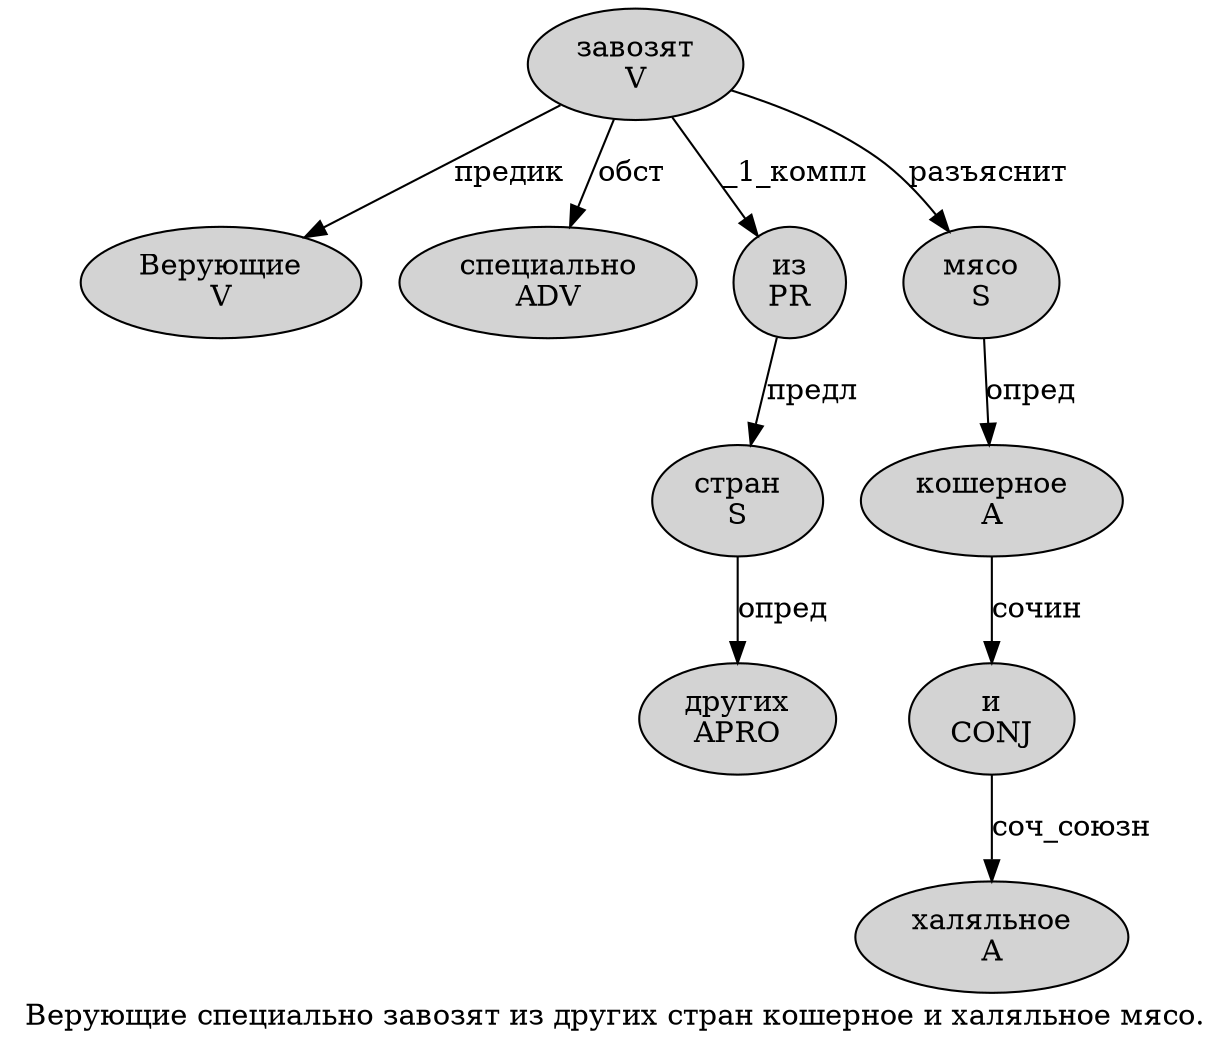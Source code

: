 digraph SENTENCE_1417 {
	graph [label="Верующие специально завозят из других стран кошерное и халяльное мясо."]
	node [style=filled]
		0 [label="Верующие
V" color="" fillcolor=lightgray penwidth=1 shape=ellipse]
		1 [label="специально
ADV" color="" fillcolor=lightgray penwidth=1 shape=ellipse]
		2 [label="завозят
V" color="" fillcolor=lightgray penwidth=1 shape=ellipse]
		3 [label="из
PR" color="" fillcolor=lightgray penwidth=1 shape=ellipse]
		4 [label="других
APRO" color="" fillcolor=lightgray penwidth=1 shape=ellipse]
		5 [label="стран
S" color="" fillcolor=lightgray penwidth=1 shape=ellipse]
		6 [label="кошерное
A" color="" fillcolor=lightgray penwidth=1 shape=ellipse]
		7 [label="и
CONJ" color="" fillcolor=lightgray penwidth=1 shape=ellipse]
		8 [label="халяльное
A" color="" fillcolor=lightgray penwidth=1 shape=ellipse]
		9 [label="мясо
S" color="" fillcolor=lightgray penwidth=1 shape=ellipse]
			9 -> 6 [label="опред"]
			7 -> 8 [label="соч_союзн"]
			6 -> 7 [label="сочин"]
			2 -> 0 [label="предик"]
			2 -> 1 [label="обст"]
			2 -> 3 [label="_1_компл"]
			2 -> 9 [label="разъяснит"]
			5 -> 4 [label="опред"]
			3 -> 5 [label="предл"]
}